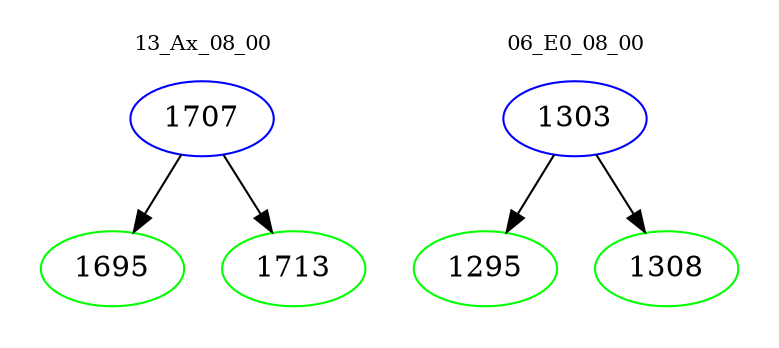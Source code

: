 digraph{
subgraph cluster_0 {
color = white
label = "13_Ax_08_00";
fontsize=10;
T0_1707 [label="1707", color="blue"]
T0_1707 -> T0_1695 [color="black"]
T0_1695 [label="1695", color="green"]
T0_1707 -> T0_1713 [color="black"]
T0_1713 [label="1713", color="green"]
}
subgraph cluster_1 {
color = white
label = "06_E0_08_00";
fontsize=10;
T1_1303 [label="1303", color="blue"]
T1_1303 -> T1_1295 [color="black"]
T1_1295 [label="1295", color="green"]
T1_1303 -> T1_1308 [color="black"]
T1_1308 [label="1308", color="green"]
}
}
